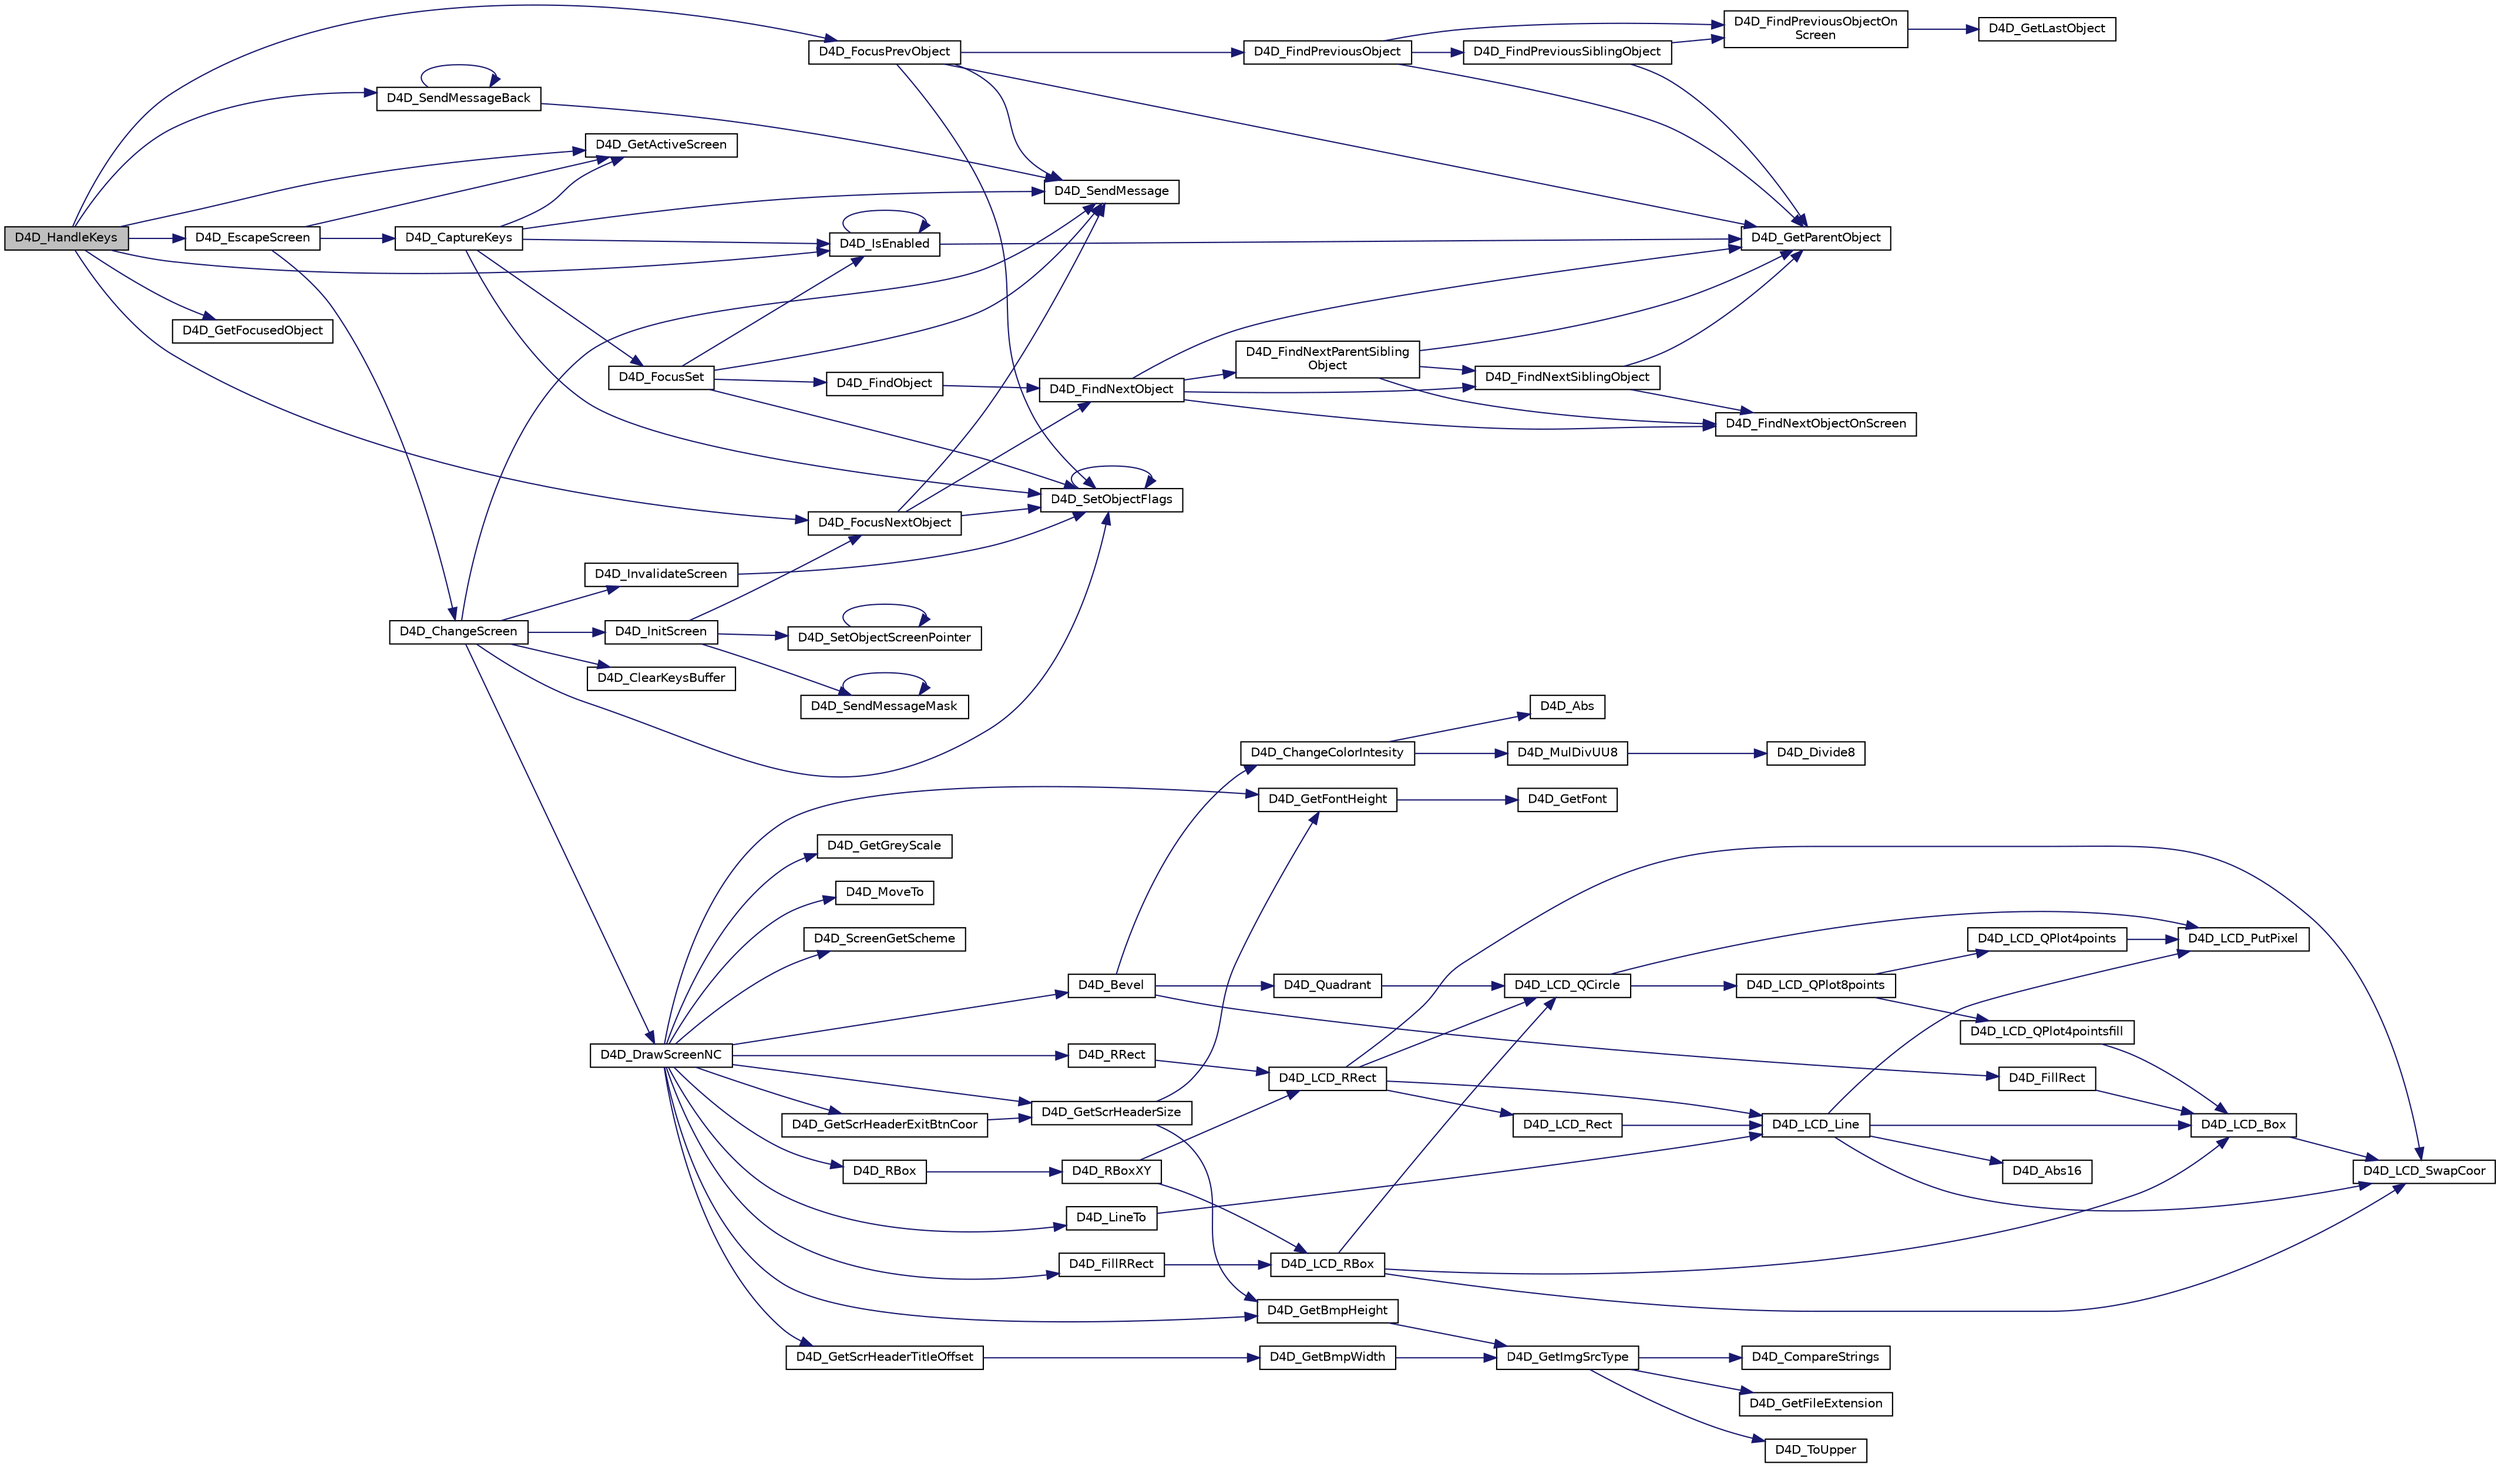 digraph "D4D_HandleKeys"
{
  edge [fontname="Helvetica",fontsize="10",labelfontname="Helvetica",labelfontsize="10"];
  node [fontname="Helvetica",fontsize="10",shape=record];
  rankdir="LR";
  Node1 [label="D4D_HandleKeys",height=0.2,width=0.4,color="black", fillcolor="grey75", style="filled" fontcolor="black"];
  Node1 -> Node2 [color="midnightblue",fontsize="10",style="solid",fontname="Helvetica"];
  Node2 [label="D4D_GetActiveScreen",height=0.2,width=0.4,color="black", fillcolor="white", style="filled",URL="$group__doxd4d__screen__func.html#ga60bd18ea3f1e4d87c1eda36c0f4c01f9",tooltip="Returns pointer to current active screen. "];
  Node1 -> Node3 [color="midnightblue",fontsize="10",style="solid",fontname="Helvetica"];
  Node3 [label="D4D_EscapeScreen",height=0.2,width=0.4,color="black", fillcolor="white", style="filled",URL="$group__doxd4d__screen__func.html#ga13273202869b1b47b9baa489476554b7",tooltip="The function return to previous screen recorded in the history. "];
  Node3 -> Node4 [color="midnightblue",fontsize="10",style="solid",fontname="Helvetica"];
  Node4 [label="D4D_CaptureKeys",height=0.2,width=0.4,color="black", fillcolor="white", style="filled",URL="$group__doxd4d__object__func.html#gaf785f10de38c2df9523cd3466035f93f",tooltip="Function switch on capturing the keys to objects. "];
  Node4 -> Node2 [color="midnightblue",fontsize="10",style="solid",fontname="Helvetica"];
  Node4 -> Node5 [color="midnightblue",fontsize="10",style="solid",fontname="Helvetica"];
  Node5 [label="D4D_SetObjectFlags",height=0.2,width=0.4,color="black", fillcolor="white", style="filled",URL="$d4d__object_8c.html#a9ea5194ba65b4124d374109fa782d237"];
  Node5 -> Node5 [color="midnightblue",fontsize="10",style="solid",fontname="Helvetica"];
  Node4 -> Node6 [color="midnightblue",fontsize="10",style="solid",fontname="Helvetica"];
  Node6 [label="D4D_SendMessage",height=0.2,width=0.4,color="black", fillcolor="white", style="filled",URL="$d4d__base_8c.html#ad307c9584a62c2cb94cab1ea72ad3c47"];
  Node4 -> Node7 [color="midnightblue",fontsize="10",style="solid",fontname="Helvetica"];
  Node7 [label="D4D_IsEnabled",height=0.2,width=0.4,color="black", fillcolor="white", style="filled",URL="$group__doxd4d__object__func.html#gada4f81524444a3cabef73d4fa2988b15",tooltip="Function find out if the object is enabled or not. "];
  Node7 -> Node8 [color="midnightblue",fontsize="10",style="solid",fontname="Helvetica"];
  Node8 [label="D4D_GetParentObject",height=0.2,width=0.4,color="black", fillcolor="white", style="filled",URL="$d4d__object_8c.html#aeb1e10fa1768c3ab69bae8f35fbdde9e"];
  Node7 -> Node7 [color="midnightblue",fontsize="10",style="solid",fontname="Helvetica"];
  Node4 -> Node9 [color="midnightblue",fontsize="10",style="solid",fontname="Helvetica"];
  Node9 [label="D4D_FocusSet",height=0.2,width=0.4,color="black", fillcolor="white", style="filled",URL="$group__doxd4d__screen__func.html#gac8938c4e965acfa7f40094d4508e039d",tooltip="The function set the obejct focus to new object. "];
  Node9 -> Node10 [color="midnightblue",fontsize="10",style="solid",fontname="Helvetica"];
  Node10 [label="D4D_FindObject",height=0.2,width=0.4,color="black", fillcolor="white", style="filled",URL="$d4d__screen_8c.html#a8779d8ec70a52bbf56484fa8cd8b1884"];
  Node10 -> Node11 [color="midnightblue",fontsize="10",style="solid",fontname="Helvetica"];
  Node11 [label="D4D_FindNextObject",height=0.2,width=0.4,color="black", fillcolor="white", style="filled",URL="$d4d__object_8c.html#a60c5cc0c04e845b028fd591039d72b4f"];
  Node11 -> Node12 [color="midnightblue",fontsize="10",style="solid",fontname="Helvetica"];
  Node12 [label="D4D_FindNextObjectOnScreen",height=0.2,width=0.4,color="black", fillcolor="white", style="filled",URL="$d4d__object_8c.html#a52bc37a5836b83fb088514a94ef63258"];
  Node11 -> Node13 [color="midnightblue",fontsize="10",style="solid",fontname="Helvetica"];
  Node13 [label="D4D_FindNextSiblingObject",height=0.2,width=0.4,color="black", fillcolor="white", style="filled",URL="$d4d__object_8c.html#ac6d2a59c98f9f37d65a3ca2f2ac53a1a"];
  Node13 -> Node8 [color="midnightblue",fontsize="10",style="solid",fontname="Helvetica"];
  Node13 -> Node12 [color="midnightblue",fontsize="10",style="solid",fontname="Helvetica"];
  Node11 -> Node14 [color="midnightblue",fontsize="10",style="solid",fontname="Helvetica"];
  Node14 [label="D4D_FindNextParentSibling\lObject",height=0.2,width=0.4,color="black", fillcolor="white", style="filled",URL="$d4d__object_8c.html#a94f877d36a6c5dde73c340fc90bfd42d"];
  Node14 -> Node8 [color="midnightblue",fontsize="10",style="solid",fontname="Helvetica"];
  Node14 -> Node12 [color="midnightblue",fontsize="10",style="solid",fontname="Helvetica"];
  Node14 -> Node13 [color="midnightblue",fontsize="10",style="solid",fontname="Helvetica"];
  Node11 -> Node8 [color="midnightblue",fontsize="10",style="solid",fontname="Helvetica"];
  Node9 -> Node7 [color="midnightblue",fontsize="10",style="solid",fontname="Helvetica"];
  Node9 -> Node5 [color="midnightblue",fontsize="10",style="solid",fontname="Helvetica"];
  Node9 -> Node6 [color="midnightblue",fontsize="10",style="solid",fontname="Helvetica"];
  Node3 -> Node2 [color="midnightblue",fontsize="10",style="solid",fontname="Helvetica"];
  Node3 -> Node15 [color="midnightblue",fontsize="10",style="solid",fontname="Helvetica"];
  Node15 [label="D4D_ChangeScreen",height=0.2,width=0.4,color="black", fillcolor="white", style="filled",URL="$d4d__screen_8c.html#acd4a0ec9fe607db2f8e67757620e4523"];
  Node15 -> Node5 [color="midnightblue",fontsize="10",style="solid",fontname="Helvetica"];
  Node15 -> Node6 [color="midnightblue",fontsize="10",style="solid",fontname="Helvetica"];
  Node15 -> Node16 [color="midnightblue",fontsize="10",style="solid",fontname="Helvetica"];
  Node16 [label="D4D_DrawScreenNC",height=0.2,width=0.4,color="black", fillcolor="white", style="filled",URL="$d4d__screen_8c.html#a18d7e510aeb90ed092e9a0914d501943"];
  Node16 -> Node17 [color="midnightblue",fontsize="10",style="solid",fontname="Helvetica"];
  Node17 [label="D4D_ScreenGetScheme",height=0.2,width=0.4,color="black", fillcolor="white", style="filled",URL="$d4d_8h.html#aff79f1fe75542112c6a26f29eae32180"];
  Node16 -> Node18 [color="midnightblue",fontsize="10",style="solid",fontname="Helvetica"];
  Node18 [label="D4D_FillRRect",height=0.2,width=0.4,color="black", fillcolor="white", style="filled",URL="$group__doxd4d__basic__draw__func.html#ga8e67d983050dc41e2984a44af9f989c5",tooltip="Function draw filled rectangle on the screen with round corners. "];
  Node18 -> Node19 [color="midnightblue",fontsize="10",style="solid",fontname="Helvetica"];
  Node19 [label="D4D_LCD_RBox",height=0.2,width=0.4,color="black", fillcolor="white", style="filled",URL="$d4d__low_8c.html#a69f1735f580a19e4a777736f017cf0c1"];
  Node19 -> Node20 [color="midnightblue",fontsize="10",style="solid",fontname="Helvetica"];
  Node20 [label="D4D_LCD_SwapCoor",height=0.2,width=0.4,color="black", fillcolor="white", style="filled",URL="$d4d__low_8c.html#a450664aef631dc065b1d290e8b75f863"];
  Node19 -> Node21 [color="midnightblue",fontsize="10",style="solid",fontname="Helvetica"];
  Node21 [label="D4D_LCD_Box",height=0.2,width=0.4,color="black", fillcolor="white", style="filled",URL="$d4d__low_8c.html#a65810021c5d69c06eeefa40f0c800b60"];
  Node21 -> Node20 [color="midnightblue",fontsize="10",style="solid",fontname="Helvetica"];
  Node19 -> Node22 [color="midnightblue",fontsize="10",style="solid",fontname="Helvetica"];
  Node22 [label="D4D_LCD_QCircle",height=0.2,width=0.4,color="black", fillcolor="white", style="filled",URL="$d4d__low_8c.html#a0b3fcdb3eb314f2fe830cc257627de8c"];
  Node22 -> Node23 [color="midnightblue",fontsize="10",style="solid",fontname="Helvetica"];
  Node23 [label="D4D_LCD_PutPixel",height=0.2,width=0.4,color="black", fillcolor="white", style="filled",URL="$d4d__low_8c.html#a7df9d0f828a7a12cbf56d640217a7d8a"];
  Node22 -> Node24 [color="midnightblue",fontsize="10",style="solid",fontname="Helvetica"];
  Node24 [label="D4D_LCD_QPlot8points",height=0.2,width=0.4,color="black", fillcolor="white", style="filled",URL="$d4d__low_8c.html#a8567ee4b31298bfe6f6e7959bcf5456f"];
  Node24 -> Node25 [color="midnightblue",fontsize="10",style="solid",fontname="Helvetica"];
  Node25 [label="D4D_LCD_QPlot4pointsfill",height=0.2,width=0.4,color="black", fillcolor="white", style="filled",URL="$d4d__low_8c.html#a97e36119e00202bde366aab6f0c61672"];
  Node25 -> Node21 [color="midnightblue",fontsize="10",style="solid",fontname="Helvetica"];
  Node24 -> Node26 [color="midnightblue",fontsize="10",style="solid",fontname="Helvetica"];
  Node26 [label="D4D_LCD_QPlot4points",height=0.2,width=0.4,color="black", fillcolor="white", style="filled",URL="$d4d__low_8c.html#afde60e05692fa0721250ce6925313e17"];
  Node26 -> Node23 [color="midnightblue",fontsize="10",style="solid",fontname="Helvetica"];
  Node16 -> Node27 [color="midnightblue",fontsize="10",style="solid",fontname="Helvetica"];
  Node27 [label="D4D_Bevel",height=0.2,width=0.4,color="black", fillcolor="white", style="filled",URL="$group__doxd4d__basic__draw__func.html#gab2a67b0452682941ea6930ad5df6a824",tooltip="Function draw standard object bevel specified by parameters. "];
  Node27 -> Node28 [color="midnightblue",fontsize="10",style="solid",fontname="Helvetica"];
  Node28 [label="D4D_ChangeColorIntesity",height=0.2,width=0.4,color="black", fillcolor="white", style="filled",URL="$group__doxd4d__scheme__func.html#ga77e2ec7e804c88e475f5621053773268",tooltip="Compute change of color intesity. "];
  Node28 -> Node29 [color="midnightblue",fontsize="10",style="solid",fontname="Helvetica"];
  Node29 [label="D4D_Abs",height=0.2,width=0.4,color="black", fillcolor="white", style="filled",URL="$group__doxd4d__math__func.html#gace9b50d1b3fc631ced8489183a714804",tooltip="Calculation of absolute value - 8 bit. "];
  Node28 -> Node30 [color="midnightblue",fontsize="10",style="solid",fontname="Helvetica"];
  Node30 [label="D4D_MulDivUU8",height=0.2,width=0.4,color="black", fillcolor="white", style="filled",URL="$group__doxd4d__math__func.html#ga1710a1b4ba7ec0d739c0fab1ab5b4ed9",tooltip="Simple proportion unsigned calculation - 8 bit. "];
  Node30 -> Node31 [color="midnightblue",fontsize="10",style="solid",fontname="Helvetica"];
  Node31 [label="D4D_Divide8",height=0.2,width=0.4,color="black", fillcolor="white", style="filled",URL="$d4d__math_8c.html#a84562213c3bb119f9ed4afd0ce75cc52",tooltip="Fast 16/8=8 divide operation with rounding and saturation. "];
  Node27 -> Node32 [color="midnightblue",fontsize="10",style="solid",fontname="Helvetica"];
  Node32 [label="D4D_Quadrant",height=0.2,width=0.4,color="black", fillcolor="white", style="filled",URL="$group__doxd4d__basic__draw__func.html#ga4ea4484aca8a7a3bdeaa24aa26bfd02a",tooltip="Function draw quadrant of circle on the screen. "];
  Node32 -> Node22 [color="midnightblue",fontsize="10",style="solid",fontname="Helvetica"];
  Node27 -> Node33 [color="midnightblue",fontsize="10",style="solid",fontname="Helvetica"];
  Node33 [label="D4D_FillRect",height=0.2,width=0.4,color="black", fillcolor="white", style="filled",URL="$group__doxd4d__basic__draw__func.html#gaab878b72dcc003891ceaf705088c611c",tooltip="Function draw filled rectangle on the screen. "];
  Node33 -> Node21 [color="midnightblue",fontsize="10",style="solid",fontname="Helvetica"];
  Node16 -> Node34 [color="midnightblue",fontsize="10",style="solid",fontname="Helvetica"];
  Node34 [label="D4D_RRect",height=0.2,width=0.4,color="black", fillcolor="white", style="filled",URL="$group__doxd4d__basic__draw__func.html#ga0396be35ce2a28935e3aed036cf52a80",tooltip="Function draw rectangle on the screen with round corners. "];
  Node34 -> Node35 [color="midnightblue",fontsize="10",style="solid",fontname="Helvetica"];
  Node35 [label="D4D_LCD_RRect",height=0.2,width=0.4,color="black", fillcolor="white", style="filled",URL="$d4d__low_8c.html#a8f9c6276de8111853b9b73e87e2b004a"];
  Node35 -> Node20 [color="midnightblue",fontsize="10",style="solid",fontname="Helvetica"];
  Node35 -> Node36 [color="midnightblue",fontsize="10",style="solid",fontname="Helvetica"];
  Node36 [label="D4D_LCD_Line",height=0.2,width=0.4,color="black", fillcolor="white", style="filled",URL="$d4d__low_8c.html#a3aca803259156c65646263edab27275a"];
  Node36 -> Node20 [color="midnightblue",fontsize="10",style="solid",fontname="Helvetica"];
  Node36 -> Node21 [color="midnightblue",fontsize="10",style="solid",fontname="Helvetica"];
  Node36 -> Node37 [color="midnightblue",fontsize="10",style="solid",fontname="Helvetica"];
  Node37 [label="D4D_Abs16",height=0.2,width=0.4,color="black", fillcolor="white", style="filled",URL="$group__doxd4d__math__func.html#ga5913b7126e093be7728640d43ce4803b",tooltip="Calculation of absolute value - 16 bit. "];
  Node36 -> Node23 [color="midnightblue",fontsize="10",style="solid",fontname="Helvetica"];
  Node35 -> Node22 [color="midnightblue",fontsize="10",style="solid",fontname="Helvetica"];
  Node35 -> Node38 [color="midnightblue",fontsize="10",style="solid",fontname="Helvetica"];
  Node38 [label="D4D_LCD_Rect",height=0.2,width=0.4,color="black", fillcolor="white", style="filled",URL="$d4d__low_8c.html#a61637753b03d0ada6e7f8ca501f0e70b"];
  Node38 -> Node36 [color="midnightblue",fontsize="10",style="solid",fontname="Helvetica"];
  Node16 -> Node39 [color="midnightblue",fontsize="10",style="solid",fontname="Helvetica"];
  Node39 [label="D4D_GetGreyScale",height=0.2,width=0.4,color="black", fillcolor="white", style="filled",URL="$group__doxd4d__scheme__func.html#ga4ee216fb62548357ee1b19f460d29087",tooltip="Compute the grayscale color. "];
  Node16 -> Node40 [color="midnightblue",fontsize="10",style="solid",fontname="Helvetica"];
  Node40 [label="D4D_GetScrHeaderSize",height=0.2,width=0.4,color="black", fillcolor="white", style="filled",URL="$d4d__private_8h.html#a3c878628fb15057f286e4dcb835e1bb4"];
  Node40 -> Node41 [color="midnightblue",fontsize="10",style="solid",fontname="Helvetica"];
  Node41 [label="D4D_GetFontHeight",height=0.2,width=0.4,color="black", fillcolor="white", style="filled",URL="$d4d__font_8c.html#aae629b70981b64e916bda3d9229f7e83"];
  Node41 -> Node42 [color="midnightblue",fontsize="10",style="solid",fontname="Helvetica"];
  Node42 [label="D4D_GetFont",height=0.2,width=0.4,color="black", fillcolor="white", style="filled",URL="$d4d__font_8c.html#acf704a759fded3786de7a83a0e783f2a"];
  Node40 -> Node43 [color="midnightblue",fontsize="10",style="solid",fontname="Helvetica"];
  Node43 [label="D4D_GetBmpHeight",height=0.2,width=0.4,color="black", fillcolor="white", style="filled",URL="$group__doxd4d__bmp__func.html#gaf9d004f6dfa39b1779436b038393e363",tooltip="Function gets information about bitmap height. "];
  Node43 -> Node44 [color="midnightblue",fontsize="10",style="solid",fontname="Helvetica"];
  Node44 [label="D4D_GetImgSrcType",height=0.2,width=0.4,color="black", fillcolor="white", style="filled",URL="$group__doxd4d__bmp__func.html#gabe9ce992fdfbc6558241ceab709a2d9a",tooltip="Function returns the type of image source. "];
  Node44 -> Node45 [color="midnightblue",fontsize="10",style="solid",fontname="Helvetica"];
  Node45 [label="D4D_GetFileExtension",height=0.2,width=0.4,color="black", fillcolor="white", style="filled",URL="$d4d__extsrc_8h.html#a52cdd23a333071ed9cb9ce52d84451e3"];
  Node44 -> Node46 [color="midnightblue",fontsize="10",style="solid",fontname="Helvetica"];
  Node46 [label="D4D_ToUpper",height=0.2,width=0.4,color="black", fillcolor="white", style="filled",URL="$d4d__extsrc_8c.html#ac667a2f5348399a4b6d7ad1b1401e879",tooltip="The function convert all small alpha characters to upper in string(terminated by zero) ..."];
  Node44 -> Node47 [color="midnightblue",fontsize="10",style="solid",fontname="Helvetica"];
  Node47 [label="D4D_CompareStrings",height=0.2,width=0.4,color="black", fillcolor="white", style="filled",URL="$d4d__extsrc_8c.html#af627f992df1931d95ae84b44258dc65e",tooltip="The function copare two strings (terminated by zero) "];
  Node16 -> Node43 [color="midnightblue",fontsize="10",style="solid",fontname="Helvetica"];
  Node16 -> Node48 [color="midnightblue",fontsize="10",style="solid",fontname="Helvetica"];
  Node48 [label="D4D_GetScrHeaderTitleOffset",height=0.2,width=0.4,color="black", fillcolor="white", style="filled",URL="$d4d__screen_8c.html#af3d832c75f178551d95a60129a0ca88b"];
  Node48 -> Node49 [color="midnightblue",fontsize="10",style="solid",fontname="Helvetica"];
  Node49 [label="D4D_GetBmpWidth",height=0.2,width=0.4,color="black", fillcolor="white", style="filled",URL="$group__doxd4d__bmp__func.html#ga3e98116556c574e5501db71e9de8208c",tooltip="Function gets information about bitmap width. "];
  Node49 -> Node44 [color="midnightblue",fontsize="10",style="solid",fontname="Helvetica"];
  Node16 -> Node41 [color="midnightblue",fontsize="10",style="solid",fontname="Helvetica"];
  Node16 -> Node50 [color="midnightblue",fontsize="10",style="solid",fontname="Helvetica"];
  Node50 [label="D4D_GetScrHeaderExitBtnCoor",height=0.2,width=0.4,color="black", fillcolor="white", style="filled",URL="$d4d__screen_8c.html#a68e926dba9aeef87fddcf28175f1e0a9"];
  Node50 -> Node40 [color="midnightblue",fontsize="10",style="solid",fontname="Helvetica"];
  Node16 -> Node51 [color="midnightblue",fontsize="10",style="solid",fontname="Helvetica"];
  Node51 [label="D4D_RBox",height=0.2,width=0.4,color="black", fillcolor="white", style="filled",URL="$group__doxd4d__basic__draw__func.html#ga950feb5845ca062bf98e5aef1aa13b56",tooltip="Function draw filled rectangle with outline on the screen with round corners. "];
  Node51 -> Node52 [color="midnightblue",fontsize="10",style="solid",fontname="Helvetica"];
  Node52 [label="D4D_RBoxXY",height=0.2,width=0.4,color="black", fillcolor="white", style="filled",URL="$group__doxd4d__basic__draw__func.html#gac00e96f797a9640ec342c688b2117f57",tooltip="Function draw filled rectangle with outline on the screen with round corners. "];
  Node52 -> Node19 [color="midnightblue",fontsize="10",style="solid",fontname="Helvetica"];
  Node52 -> Node35 [color="midnightblue",fontsize="10",style="solid",fontname="Helvetica"];
  Node16 -> Node53 [color="midnightblue",fontsize="10",style="solid",fontname="Helvetica"];
  Node53 [label="D4D_MoveTo",height=0.2,width=0.4,color="black", fillcolor="white", style="filled",URL="$group__doxd4d__basic__draw__func.html#gaeaf75234e6158d0c84eb03c5eaef6eef",tooltip="Function move logic cursor to new position. "];
  Node16 -> Node54 [color="midnightblue",fontsize="10",style="solid",fontname="Helvetica"];
  Node54 [label="D4D_LineTo",height=0.2,width=0.4,color="black", fillcolor="white", style="filled",URL="$group__doxd4d__basic__draw__func.html#gaccc98a88c426ccb03b4a7c508872fd68",tooltip="Function draw line on the screen. "];
  Node54 -> Node36 [color="midnightblue",fontsize="10",style="solid",fontname="Helvetica"];
  Node15 -> Node55 [color="midnightblue",fontsize="10",style="solid",fontname="Helvetica"];
  Node55 [label="D4D_InvalidateScreen",height=0.2,width=0.4,color="black", fillcolor="white", style="filled",URL="$group__doxd4d__screen__func.html#ga5633d19ba95be7b25045ed76d08bd2a7",tooltip="The function mark the screen and its abject as &quot;redraw pending&quot;. "];
  Node55 -> Node5 [color="midnightblue",fontsize="10",style="solid",fontname="Helvetica"];
  Node15 -> Node56 [color="midnightblue",fontsize="10",style="solid",fontname="Helvetica"];
  Node56 [label="D4D_InitScreen",height=0.2,width=0.4,color="black", fillcolor="white", style="filled",URL="$group__doxd4d__screen__func.html#ga4023155a9b150a2be8807bec80d2e515",tooltip="The function inits the screen and its objects for first time case. "];
  Node56 -> Node57 [color="midnightblue",fontsize="10",style="solid",fontname="Helvetica"];
  Node57 [label="D4D_SetObjectScreenPointer",height=0.2,width=0.4,color="black", fillcolor="white", style="filled",URL="$d4d__object_8c.html#ae69ba41c5b7c264ce9990bf1ad7019dd"];
  Node57 -> Node57 [color="midnightblue",fontsize="10",style="solid",fontname="Helvetica"];
  Node56 -> Node58 [color="midnightblue",fontsize="10",style="solid",fontname="Helvetica"];
  Node58 [label="D4D_SendMessageMask",height=0.2,width=0.4,color="black", fillcolor="white", style="filled",URL="$d4d__base_8c.html#ab590cc57b04b9e3733acbf137f929bba"];
  Node58 -> Node58 [color="midnightblue",fontsize="10",style="solid",fontname="Helvetica"];
  Node56 -> Node59 [color="midnightblue",fontsize="10",style="solid",fontname="Helvetica"];
  Node59 [label="D4D_FocusNextObject",height=0.2,width=0.4,color="black", fillcolor="white", style="filled",URL="$group__doxd4d__screen__func.html#gab37ec362fa71d6352ceac0a1558529fa",tooltip="The function change focus to the next object in the given screen. "];
  Node59 -> Node11 [color="midnightblue",fontsize="10",style="solid",fontname="Helvetica"];
  Node59 -> Node5 [color="midnightblue",fontsize="10",style="solid",fontname="Helvetica"];
  Node59 -> Node6 [color="midnightblue",fontsize="10",style="solid",fontname="Helvetica"];
  Node15 -> Node60 [color="midnightblue",fontsize="10",style="solid",fontname="Helvetica"];
  Node60 [label="D4D_ClearKeysBuffer",height=0.2,width=0.4,color="black", fillcolor="white", style="filled",URL="$group__doxd4d__base__func.html#ga019d5524f4ec9275c7f08d7296e0d546",tooltip="Clear all rest information about pushed Keys in buffer. "];
  Node1 -> Node61 [color="midnightblue",fontsize="10",style="solid",fontname="Helvetica"];
  Node61 [label="D4D_FocusPrevObject",height=0.2,width=0.4,color="black", fillcolor="white", style="filled",URL="$group__doxd4d__screen__func.html#ga47b87849baa7d228b0ba6ff2b5c473e6",tooltip="The function change focus to the previous object in the given screen. "];
  Node61 -> Node62 [color="midnightblue",fontsize="10",style="solid",fontname="Helvetica"];
  Node62 [label="D4D_FindPreviousObject",height=0.2,width=0.4,color="black", fillcolor="white", style="filled",URL="$d4d__object_8c.html#a70acecf3901cac21169bedc5088c9186"];
  Node62 -> Node63 [color="midnightblue",fontsize="10",style="solid",fontname="Helvetica"];
  Node63 [label="D4D_FindPreviousObjectOn\lScreen",height=0.2,width=0.4,color="black", fillcolor="white", style="filled",URL="$d4d__object_8c.html#a2151a3d96165b376874e77a132fd9a6a"];
  Node63 -> Node64 [color="midnightblue",fontsize="10",style="solid",fontname="Helvetica"];
  Node64 [label="D4D_GetLastObject",height=0.2,width=0.4,color="black", fillcolor="white", style="filled",URL="$d4d__private_8h.html#abfb293d6958a1adb6b3a3ad26c86efbd",tooltip="The function returns the pointer to last object in the screen. "];
  Node62 -> Node65 [color="midnightblue",fontsize="10",style="solid",fontname="Helvetica"];
  Node65 [label="D4D_FindPreviousSiblingObject",height=0.2,width=0.4,color="black", fillcolor="white", style="filled",URL="$d4d__object_8c.html#a48d4fcea3c351039ccefdb2500c3543c"];
  Node65 -> Node8 [color="midnightblue",fontsize="10",style="solid",fontname="Helvetica"];
  Node65 -> Node63 [color="midnightblue",fontsize="10",style="solid",fontname="Helvetica"];
  Node62 -> Node8 [color="midnightblue",fontsize="10",style="solid",fontname="Helvetica"];
  Node61 -> Node8 [color="midnightblue",fontsize="10",style="solid",fontname="Helvetica"];
  Node61 -> Node5 [color="midnightblue",fontsize="10",style="solid",fontname="Helvetica"];
  Node61 -> Node6 [color="midnightblue",fontsize="10",style="solid",fontname="Helvetica"];
  Node1 -> Node59 [color="midnightblue",fontsize="10",style="solid",fontname="Helvetica"];
  Node1 -> Node66 [color="midnightblue",fontsize="10",style="solid",fontname="Helvetica"];
  Node66 [label="D4D_GetFocusedObject",height=0.2,width=0.4,color="black", fillcolor="white", style="filled",URL="$group__doxd4d__screen__func.html#ga3ed73bc4536f45e2600dfdfdd8d13601",tooltip="The function returns pointer to object that is focused in given screen. "];
  Node1 -> Node7 [color="midnightblue",fontsize="10",style="solid",fontname="Helvetica"];
  Node1 -> Node67 [color="midnightblue",fontsize="10",style="solid",fontname="Helvetica"];
  Node67 [label="D4D_SendMessageBack",height=0.2,width=0.4,color="black", fillcolor="white", style="filled",URL="$d4d__base_8c.html#a46228ea57aaae9cc90c358f6e5463769"];
  Node67 -> Node67 [color="midnightblue",fontsize="10",style="solid",fontname="Helvetica"];
  Node67 -> Node6 [color="midnightblue",fontsize="10",style="solid",fontname="Helvetica"];
}
